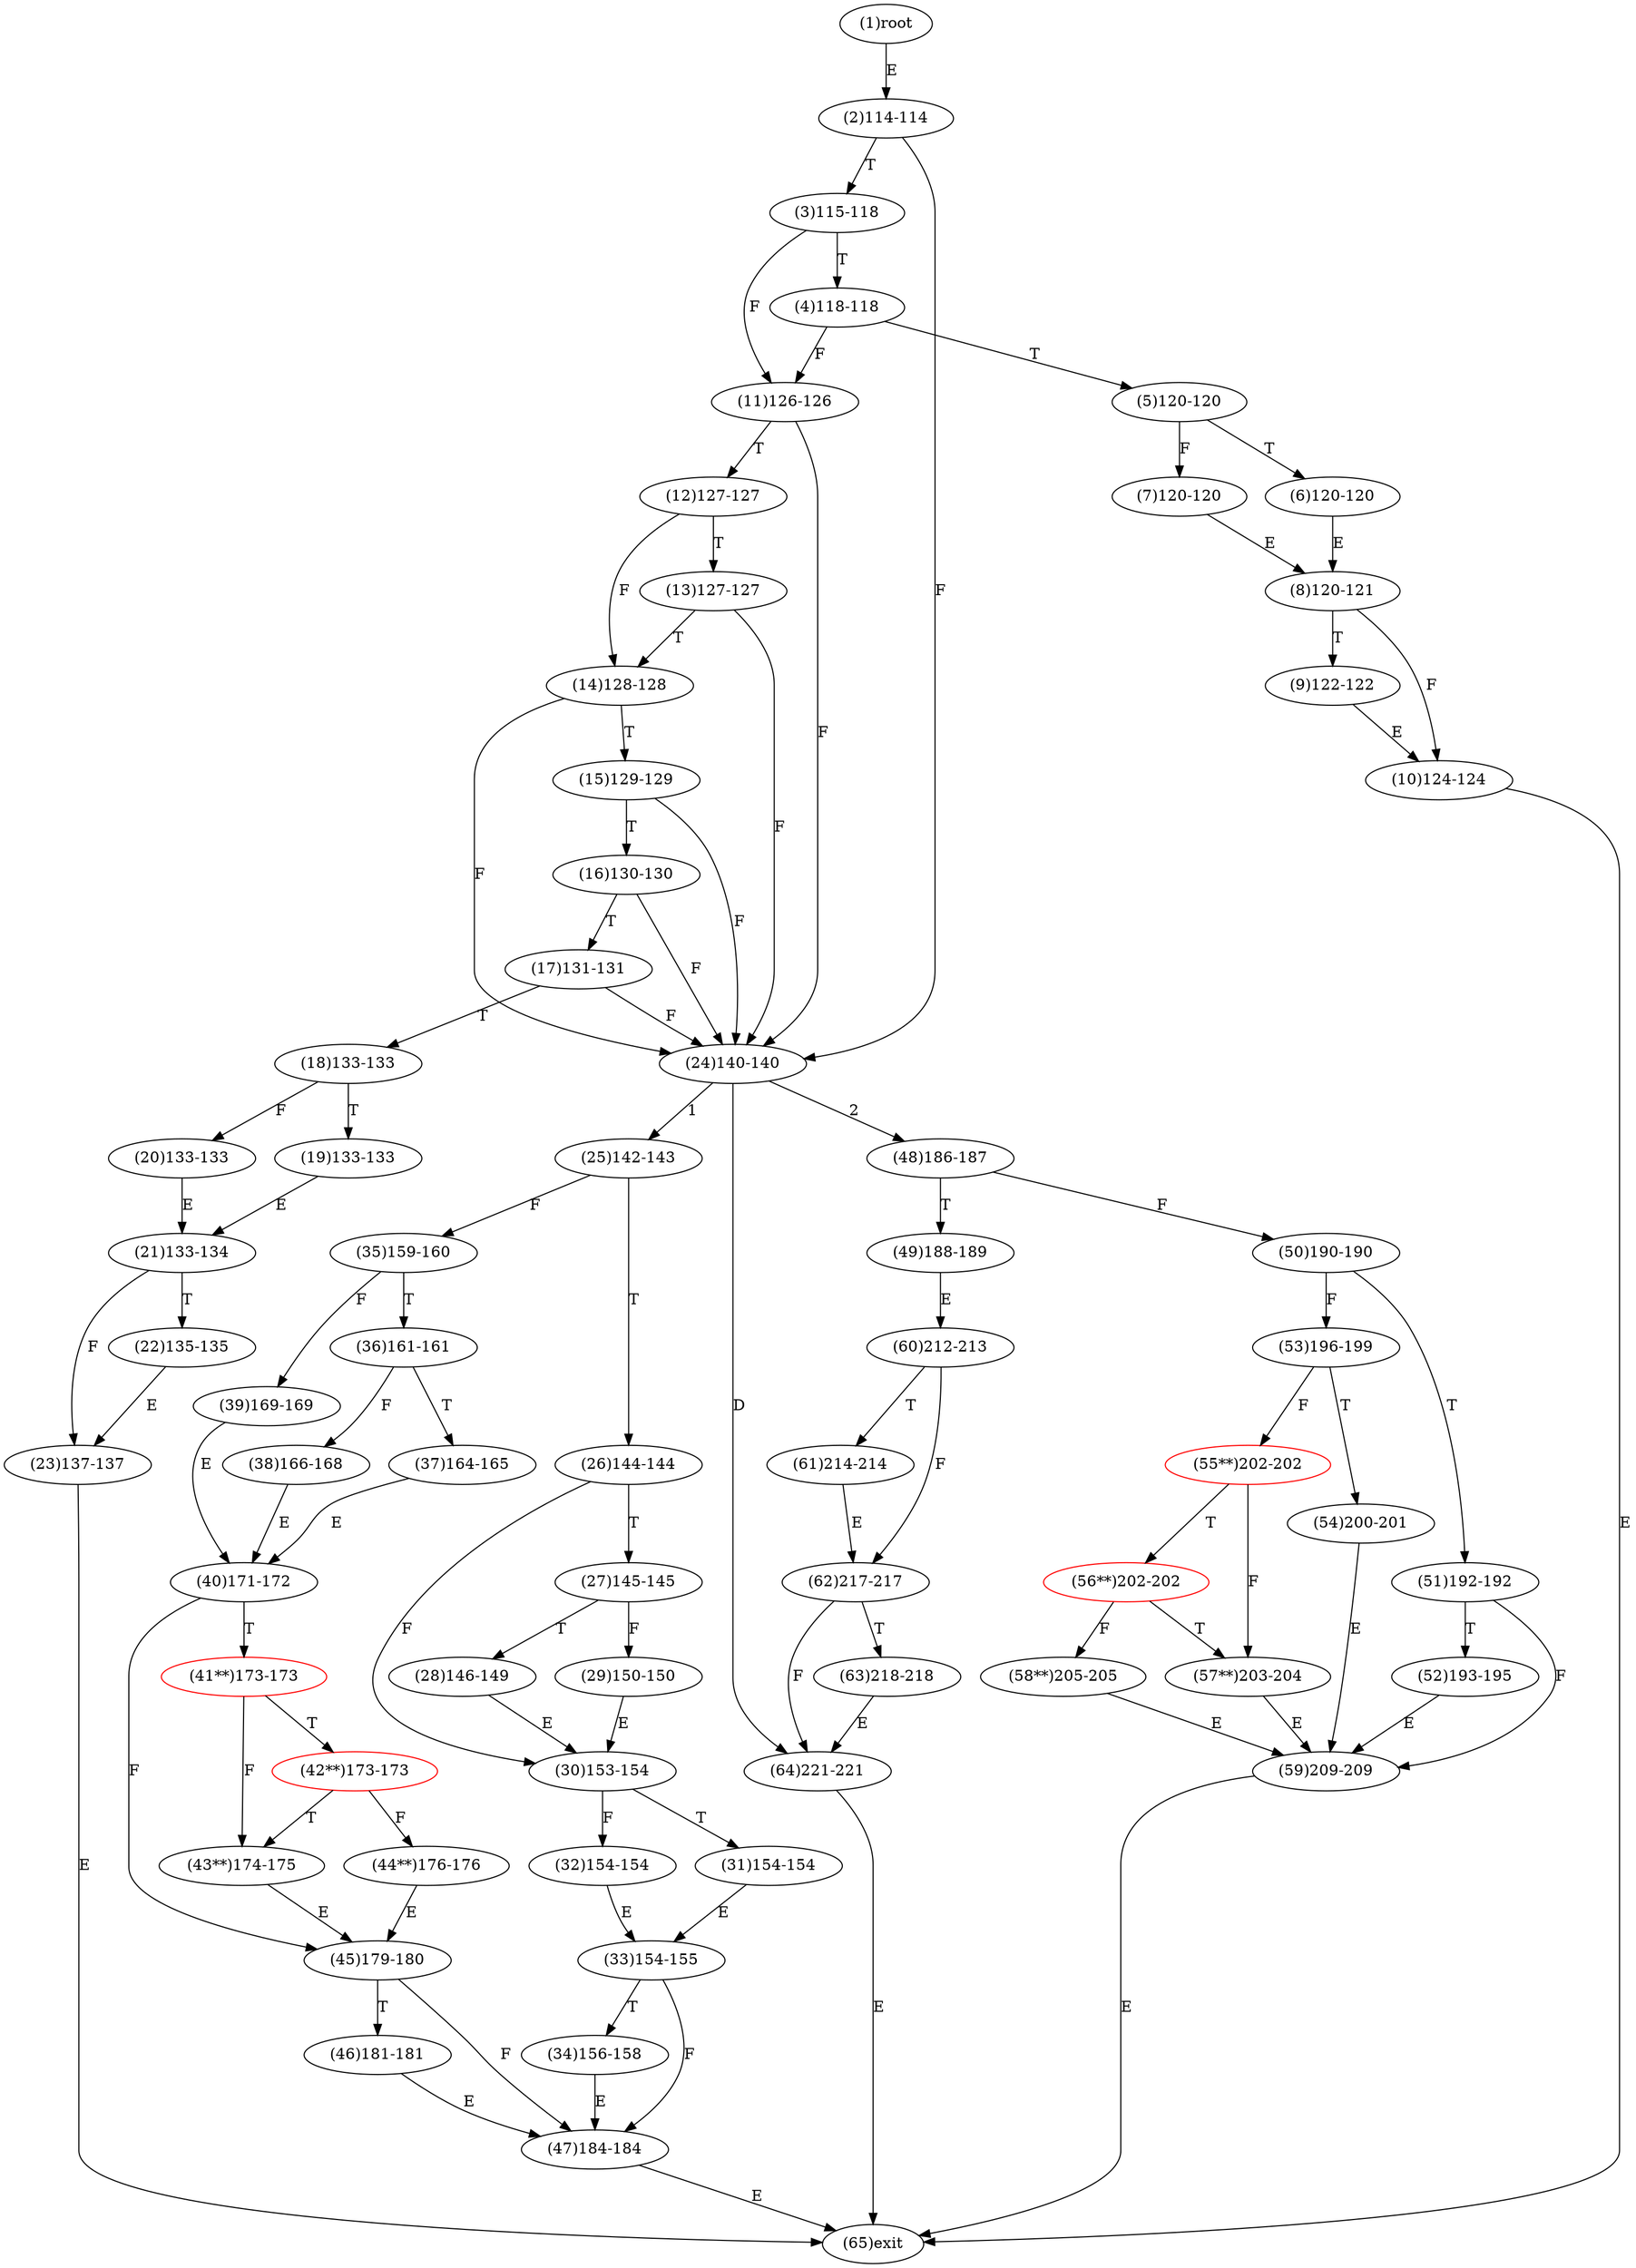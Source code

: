 digraph "" { 
1[ label="(1)root"];
2[ label="(2)114-114"];
3[ label="(3)115-118"];
4[ label="(4)118-118"];
5[ label="(5)120-120"];
6[ label="(6)120-120"];
7[ label="(7)120-120"];
8[ label="(8)120-121"];
9[ label="(9)122-122"];
10[ label="(10)124-124"];
11[ label="(11)126-126"];
12[ label="(12)127-127"];
13[ label="(13)127-127"];
14[ label="(14)128-128"];
15[ label="(15)129-129"];
17[ label="(17)131-131"];
16[ label="(16)130-130"];
19[ label="(19)133-133"];
18[ label="(18)133-133"];
21[ label="(21)133-134"];
20[ label="(20)133-133"];
23[ label="(23)137-137"];
22[ label="(22)135-135"];
25[ label="(25)142-143"];
24[ label="(24)140-140"];
27[ label="(27)145-145"];
26[ label="(26)144-144"];
29[ label="(29)150-150"];
28[ label="(28)146-149"];
31[ label="(31)154-154"];
30[ label="(30)153-154"];
34[ label="(34)156-158"];
35[ label="(35)159-160"];
32[ label="(32)154-154"];
33[ label="(33)154-155"];
38[ label="(38)166-168"];
39[ label="(39)169-169"];
36[ label="(36)161-161"];
37[ label="(37)164-165"];
42[ label="(42**)173-173",color=red];
43[ label="(43**)174-175"];
40[ label="(40)171-172"];
41[ label="(41**)173-173",color=red];
46[ label="(46)181-181"];
47[ label="(47)184-184"];
44[ label="(44**)176-176"];
45[ label="(45)179-180"];
51[ label="(51)192-192"];
50[ label="(50)190-190"];
49[ label="(49)188-189"];
48[ label="(48)186-187"];
55[ label="(55**)202-202",color=red];
54[ label="(54)200-201"];
53[ label="(53)196-199"];
52[ label="(52)193-195"];
59[ label="(59)209-209"];
58[ label="(58**)205-205"];
57[ label="(57**)203-204"];
56[ label="(56**)202-202",color=red];
63[ label="(63)218-218"];
62[ label="(62)217-217"];
61[ label="(61)214-214"];
60[ label="(60)212-213"];
64[ label="(64)221-221"];
65[ label="(65)exit"];
1->2[ label="E"];
2->24[ label="F"];
2->3[ label="T"];
3->11[ label="F"];
3->4[ label="T"];
4->11[ label="F"];
4->5[ label="T"];
5->7[ label="F"];
5->6[ label="T"];
6->8[ label="E"];
7->8[ label="E"];
8->10[ label="F"];
8->9[ label="T"];
9->10[ label="E"];
10->65[ label="E"];
11->24[ label="F"];
11->12[ label="T"];
12->14[ label="F"];
12->13[ label="T"];
13->24[ label="F"];
13->14[ label="T"];
14->24[ label="F"];
14->15[ label="T"];
15->24[ label="F"];
15->16[ label="T"];
16->24[ label="F"];
16->17[ label="T"];
17->24[ label="F"];
17->18[ label="T"];
18->20[ label="F"];
18->19[ label="T"];
19->21[ label="E"];
20->21[ label="E"];
21->23[ label="F"];
21->22[ label="T"];
22->23[ label="E"];
23->65[ label="E"];
24->25[ label="1"];
24->48[ label="2"];
24->64[ label="D"];
25->35[ label="F"];
25->26[ label="T"];
26->30[ label="F"];
26->27[ label="T"];
27->29[ label="F"];
27->28[ label="T"];
28->30[ label="E"];
29->30[ label="E"];
30->32[ label="F"];
30->31[ label="T"];
31->33[ label="E"];
32->33[ label="E"];
33->47[ label="F"];
33->34[ label="T"];
34->47[ label="E"];
35->39[ label="F"];
35->36[ label="T"];
36->38[ label="F"];
36->37[ label="T"];
37->40[ label="E"];
38->40[ label="E"];
39->40[ label="E"];
40->45[ label="F"];
40->41[ label="T"];
41->43[ label="F"];
41->42[ label="T"];
42->44[ label="F"];
42->43[ label="T"];
43->45[ label="E"];
44->45[ label="E"];
45->47[ label="F"];
45->46[ label="T"];
46->47[ label="E"];
47->65[ label="E"];
48->50[ label="F"];
48->49[ label="T"];
49->60[ label="E"];
50->53[ label="F"];
50->51[ label="T"];
51->59[ label="F"];
51->52[ label="T"];
52->59[ label="E"];
53->55[ label="F"];
53->54[ label="T"];
54->59[ label="E"];
55->57[ label="F"];
55->56[ label="T"];
56->58[ label="F"];
56->57[ label="T"];
57->59[ label="E"];
58->59[ label="E"];
59->65[ label="E"];
60->62[ label="F"];
60->61[ label="T"];
61->62[ label="E"];
62->64[ label="F"];
62->63[ label="T"];
63->64[ label="E"];
64->65[ label="E"];
}